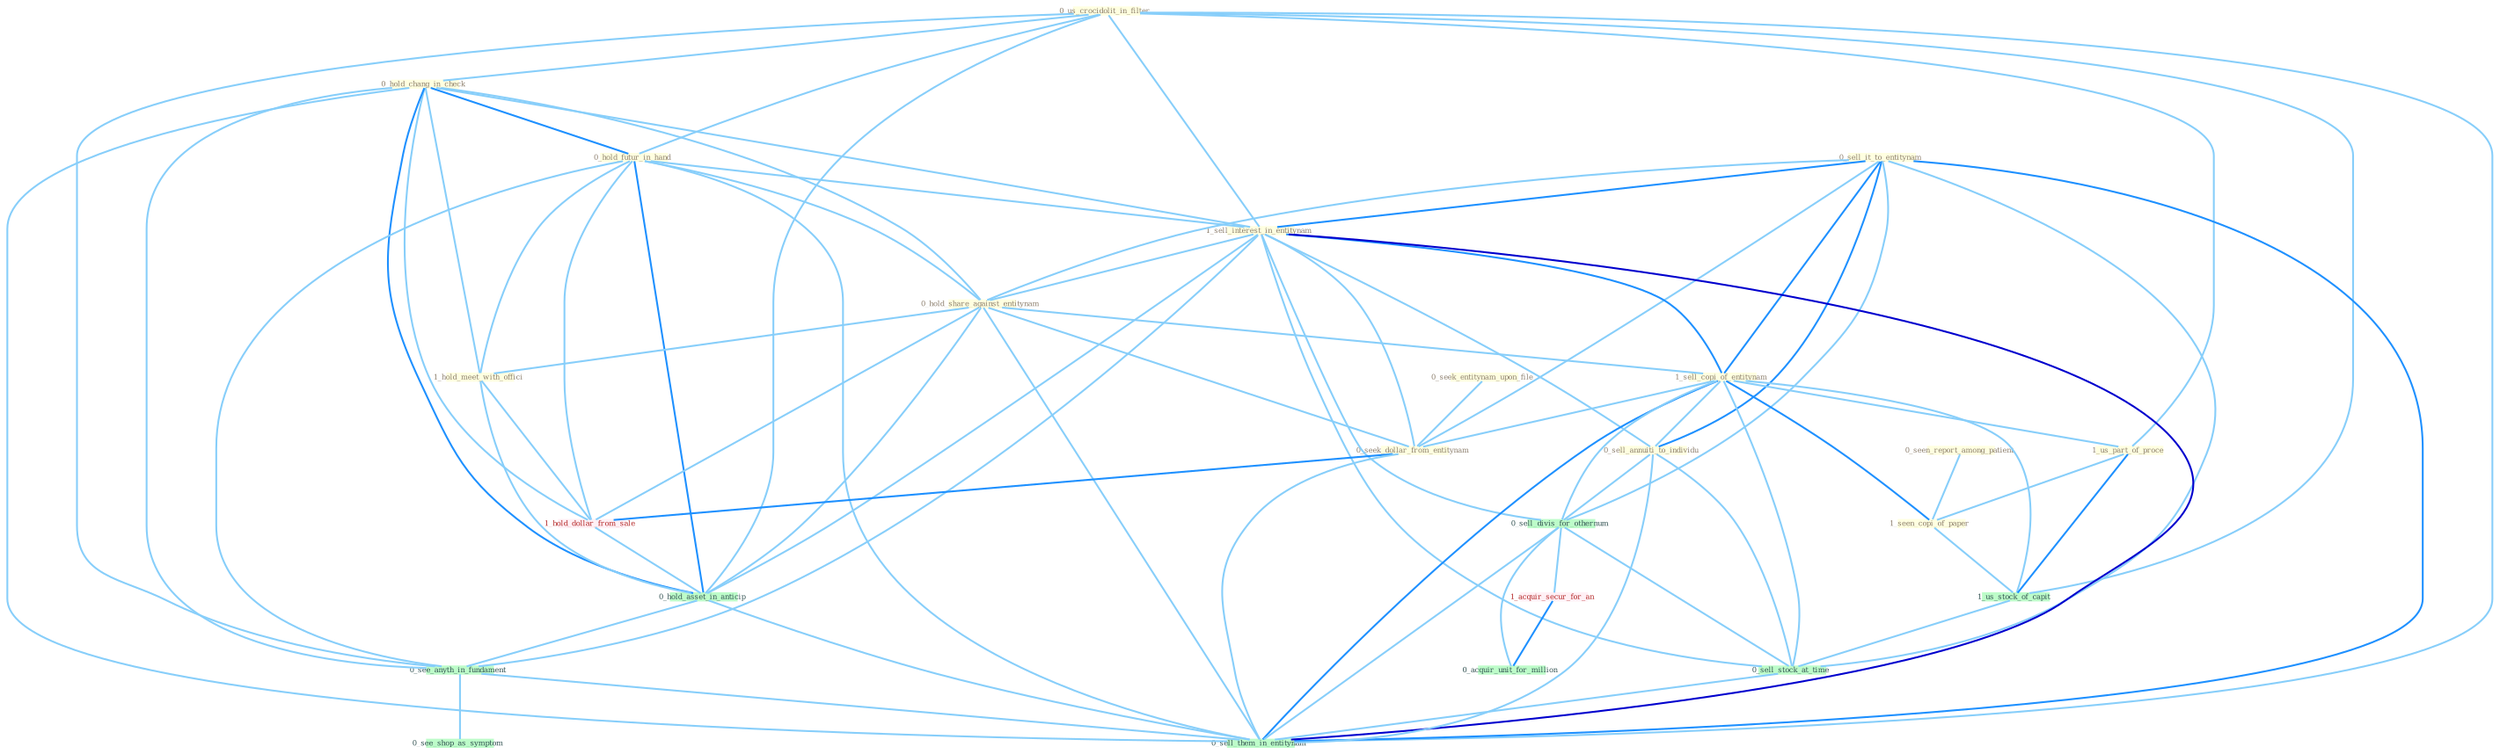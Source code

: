 Graph G{ 
    node
    [shape=polygon,style=filled,width=.5,height=.06,color="#BDFCC9",fixedsize=true,fontsize=4,
    fontcolor="#2f4f4f"];
    {node
    [color="#ffffe0", fontcolor="#8b7d6b"] "0_us_crocidolit_in_filter " "0_hold_chang_in_check " "0_hold_futur_in_hand " "0_seen_report_among_patient " "0_sell_it_to_entitynam " "1_sell_interest_in_entitynam " "0_seek_entitynam_upon_file " "0_hold_share_against_entitynam " "1_sell_copi_of_entitynam " "0_seek_dollar_from_entitynam " "1_us_part_of_proce " "1_hold_meet_with_offici " "1_seen_copi_of_paper " "0_sell_annuiti_to_individu "}
{node [color="#fff0f5", fontcolor="#b22222"] "1_acquir_secur_for_an " "1_hold_dollar_from_sale "}
edge [color="#B0E2FF"];

	"0_us_crocidolit_in_filter " -- "0_hold_chang_in_check " [w="1", color="#87cefa" ];
	"0_us_crocidolit_in_filter " -- "0_hold_futur_in_hand " [w="1", color="#87cefa" ];
	"0_us_crocidolit_in_filter " -- "1_sell_interest_in_entitynam " [w="1", color="#87cefa" ];
	"0_us_crocidolit_in_filter " -- "1_us_part_of_proce " [w="1", color="#87cefa" ];
	"0_us_crocidolit_in_filter " -- "1_us_stock_of_capit " [w="1", color="#87cefa" ];
	"0_us_crocidolit_in_filter " -- "0_hold_asset_in_anticip " [w="1", color="#87cefa" ];
	"0_us_crocidolit_in_filter " -- "0_see_anyth_in_fundament " [w="1", color="#87cefa" ];
	"0_us_crocidolit_in_filter " -- "0_sell_them_in_entitynam " [w="1", color="#87cefa" ];
	"0_hold_chang_in_check " -- "0_hold_futur_in_hand " [w="2", color="#1e90ff" , len=0.8];
	"0_hold_chang_in_check " -- "1_sell_interest_in_entitynam " [w="1", color="#87cefa" ];
	"0_hold_chang_in_check " -- "0_hold_share_against_entitynam " [w="1", color="#87cefa" ];
	"0_hold_chang_in_check " -- "1_hold_meet_with_offici " [w="1", color="#87cefa" ];
	"0_hold_chang_in_check " -- "1_hold_dollar_from_sale " [w="1", color="#87cefa" ];
	"0_hold_chang_in_check " -- "0_hold_asset_in_anticip " [w="2", color="#1e90ff" , len=0.8];
	"0_hold_chang_in_check " -- "0_see_anyth_in_fundament " [w="1", color="#87cefa" ];
	"0_hold_chang_in_check " -- "0_sell_them_in_entitynam " [w="1", color="#87cefa" ];
	"0_hold_futur_in_hand " -- "1_sell_interest_in_entitynam " [w="1", color="#87cefa" ];
	"0_hold_futur_in_hand " -- "0_hold_share_against_entitynam " [w="1", color="#87cefa" ];
	"0_hold_futur_in_hand " -- "1_hold_meet_with_offici " [w="1", color="#87cefa" ];
	"0_hold_futur_in_hand " -- "1_hold_dollar_from_sale " [w="1", color="#87cefa" ];
	"0_hold_futur_in_hand " -- "0_hold_asset_in_anticip " [w="2", color="#1e90ff" , len=0.8];
	"0_hold_futur_in_hand " -- "0_see_anyth_in_fundament " [w="1", color="#87cefa" ];
	"0_hold_futur_in_hand " -- "0_sell_them_in_entitynam " [w="1", color="#87cefa" ];
	"0_seen_report_among_patient " -- "1_seen_copi_of_paper " [w="1", color="#87cefa" ];
	"0_sell_it_to_entitynam " -- "1_sell_interest_in_entitynam " [w="2", color="#1e90ff" , len=0.8];
	"0_sell_it_to_entitynam " -- "0_hold_share_against_entitynam " [w="1", color="#87cefa" ];
	"0_sell_it_to_entitynam " -- "1_sell_copi_of_entitynam " [w="2", color="#1e90ff" , len=0.8];
	"0_sell_it_to_entitynam " -- "0_seek_dollar_from_entitynam " [w="1", color="#87cefa" ];
	"0_sell_it_to_entitynam " -- "0_sell_annuiti_to_individu " [w="2", color="#1e90ff" , len=0.8];
	"0_sell_it_to_entitynam " -- "0_sell_divis_for_othernum " [w="1", color="#87cefa" ];
	"0_sell_it_to_entitynam " -- "0_sell_stock_at_time " [w="1", color="#87cefa" ];
	"0_sell_it_to_entitynam " -- "0_sell_them_in_entitynam " [w="2", color="#1e90ff" , len=0.8];
	"1_sell_interest_in_entitynam " -- "0_hold_share_against_entitynam " [w="1", color="#87cefa" ];
	"1_sell_interest_in_entitynam " -- "1_sell_copi_of_entitynam " [w="2", color="#1e90ff" , len=0.8];
	"1_sell_interest_in_entitynam " -- "0_seek_dollar_from_entitynam " [w="1", color="#87cefa" ];
	"1_sell_interest_in_entitynam " -- "0_sell_annuiti_to_individu " [w="1", color="#87cefa" ];
	"1_sell_interest_in_entitynam " -- "0_sell_divis_for_othernum " [w="1", color="#87cefa" ];
	"1_sell_interest_in_entitynam " -- "0_hold_asset_in_anticip " [w="1", color="#87cefa" ];
	"1_sell_interest_in_entitynam " -- "0_sell_stock_at_time " [w="1", color="#87cefa" ];
	"1_sell_interest_in_entitynam " -- "0_see_anyth_in_fundament " [w="1", color="#87cefa" ];
	"1_sell_interest_in_entitynam " -- "0_sell_them_in_entitynam " [w="3", color="#0000cd" , len=0.6];
	"0_seek_entitynam_upon_file " -- "0_seek_dollar_from_entitynam " [w="1", color="#87cefa" ];
	"0_hold_share_against_entitynam " -- "1_sell_copi_of_entitynam " [w="1", color="#87cefa" ];
	"0_hold_share_against_entitynam " -- "0_seek_dollar_from_entitynam " [w="1", color="#87cefa" ];
	"0_hold_share_against_entitynam " -- "1_hold_meet_with_offici " [w="1", color="#87cefa" ];
	"0_hold_share_against_entitynam " -- "1_hold_dollar_from_sale " [w="1", color="#87cefa" ];
	"0_hold_share_against_entitynam " -- "0_hold_asset_in_anticip " [w="1", color="#87cefa" ];
	"0_hold_share_against_entitynam " -- "0_sell_them_in_entitynam " [w="1", color="#87cefa" ];
	"1_sell_copi_of_entitynam " -- "0_seek_dollar_from_entitynam " [w="1", color="#87cefa" ];
	"1_sell_copi_of_entitynam " -- "1_us_part_of_proce " [w="1", color="#87cefa" ];
	"1_sell_copi_of_entitynam " -- "1_seen_copi_of_paper " [w="2", color="#1e90ff" , len=0.8];
	"1_sell_copi_of_entitynam " -- "0_sell_annuiti_to_individu " [w="1", color="#87cefa" ];
	"1_sell_copi_of_entitynam " -- "0_sell_divis_for_othernum " [w="1", color="#87cefa" ];
	"1_sell_copi_of_entitynam " -- "1_us_stock_of_capit " [w="1", color="#87cefa" ];
	"1_sell_copi_of_entitynam " -- "0_sell_stock_at_time " [w="1", color="#87cefa" ];
	"1_sell_copi_of_entitynam " -- "0_sell_them_in_entitynam " [w="2", color="#1e90ff" , len=0.8];
	"0_seek_dollar_from_entitynam " -- "1_hold_dollar_from_sale " [w="2", color="#1e90ff" , len=0.8];
	"0_seek_dollar_from_entitynam " -- "0_sell_them_in_entitynam " [w="1", color="#87cefa" ];
	"1_us_part_of_proce " -- "1_seen_copi_of_paper " [w="1", color="#87cefa" ];
	"1_us_part_of_proce " -- "1_us_stock_of_capit " [w="2", color="#1e90ff" , len=0.8];
	"1_hold_meet_with_offici " -- "1_hold_dollar_from_sale " [w="1", color="#87cefa" ];
	"1_hold_meet_with_offici " -- "0_hold_asset_in_anticip " [w="1", color="#87cefa" ];
	"1_seen_copi_of_paper " -- "1_us_stock_of_capit " [w="1", color="#87cefa" ];
	"0_sell_annuiti_to_individu " -- "0_sell_divis_for_othernum " [w="1", color="#87cefa" ];
	"0_sell_annuiti_to_individu " -- "0_sell_stock_at_time " [w="1", color="#87cefa" ];
	"0_sell_annuiti_to_individu " -- "0_sell_them_in_entitynam " [w="1", color="#87cefa" ];
	"0_sell_divis_for_othernum " -- "1_acquir_secur_for_an " [w="1", color="#87cefa" ];
	"0_sell_divis_for_othernum " -- "0_sell_stock_at_time " [w="1", color="#87cefa" ];
	"0_sell_divis_for_othernum " -- "0_acquir_unit_for_million " [w="1", color="#87cefa" ];
	"0_sell_divis_for_othernum " -- "0_sell_them_in_entitynam " [w="1", color="#87cefa" ];
	"1_acquir_secur_for_an " -- "0_acquir_unit_for_million " [w="2", color="#1e90ff" , len=0.8];
	"1_us_stock_of_capit " -- "0_sell_stock_at_time " [w="1", color="#87cefa" ];
	"1_hold_dollar_from_sale " -- "0_hold_asset_in_anticip " [w="1", color="#87cefa" ];
	"0_hold_asset_in_anticip " -- "0_see_anyth_in_fundament " [w="1", color="#87cefa" ];
	"0_hold_asset_in_anticip " -- "0_sell_them_in_entitynam " [w="1", color="#87cefa" ];
	"0_sell_stock_at_time " -- "0_sell_them_in_entitynam " [w="1", color="#87cefa" ];
	"0_see_anyth_in_fundament " -- "0_see_shop_as_symptom " [w="1", color="#87cefa" ];
	"0_see_anyth_in_fundament " -- "0_sell_them_in_entitynam " [w="1", color="#87cefa" ];
}